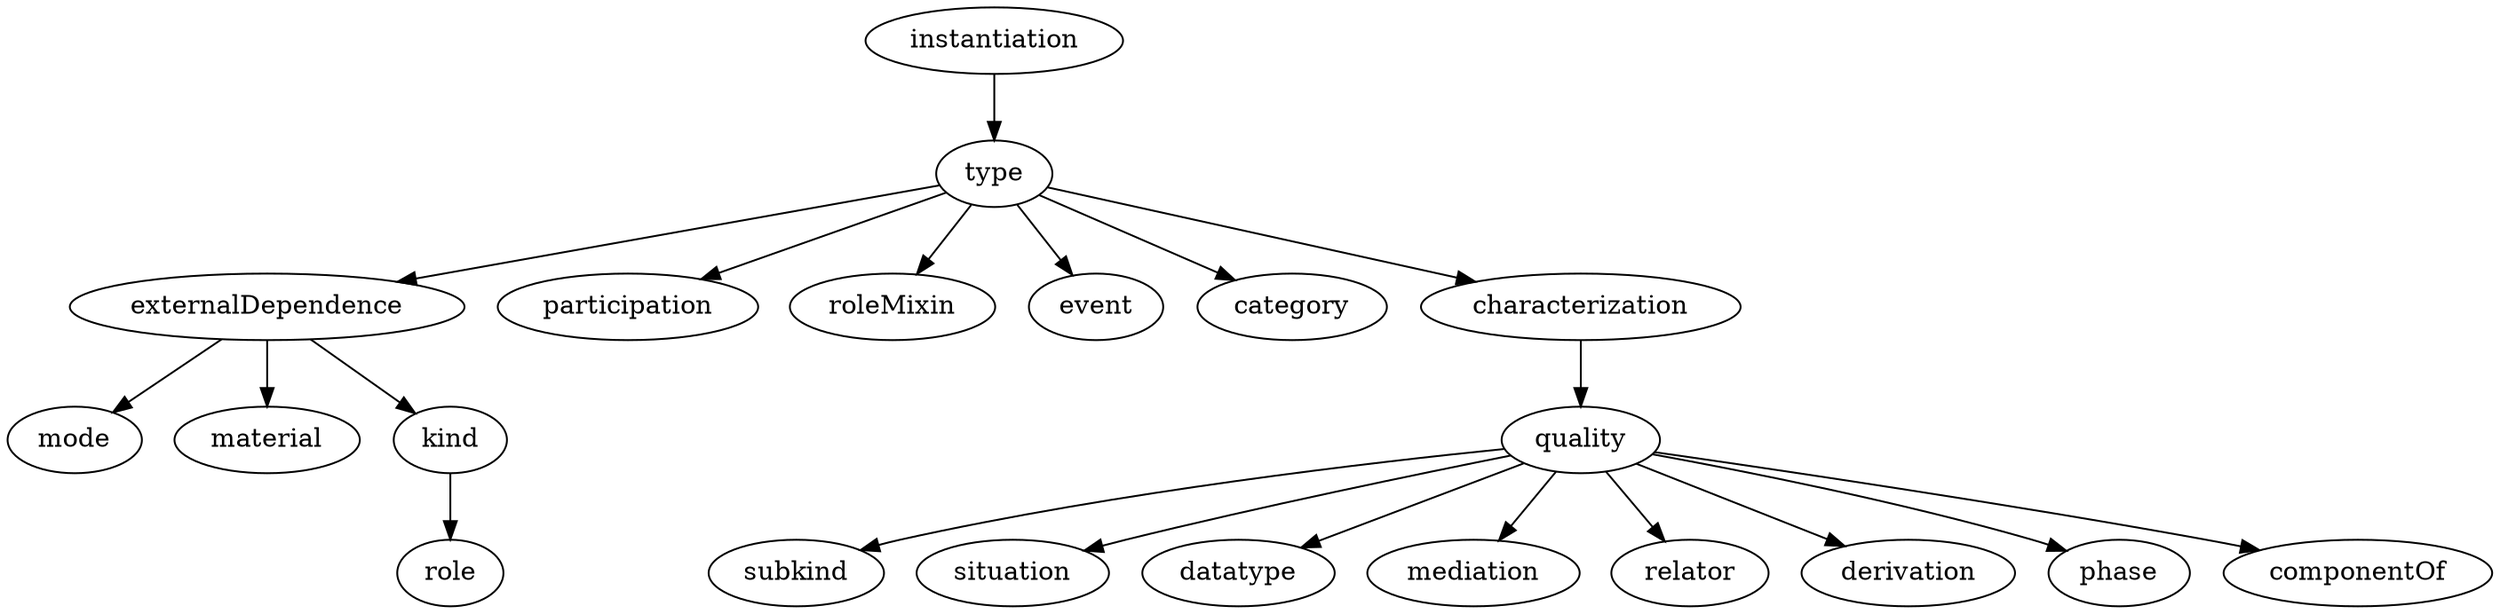 strict digraph  {
instantiation;
type;
externalDependence;
participation;
roleMixin;
event;
category;
characterization;
mode;
material;
kind;
quality;
subkind;
situation;
datatype;
mediation;
relator;
derivation;
phase;
componentOf;
role;
instantiation -> type;
type -> externalDependence;
type -> participation;
type -> roleMixin;
type -> event;
type -> category;
type -> characterization;
externalDependence -> mode;
externalDependence -> material;
externalDependence -> kind;
characterization -> quality;
kind -> role;
quality -> subkind;
quality -> situation;
quality -> datatype;
quality -> mediation;
quality -> relator;
quality -> derivation;
quality -> phase;
quality -> componentOf;
}

